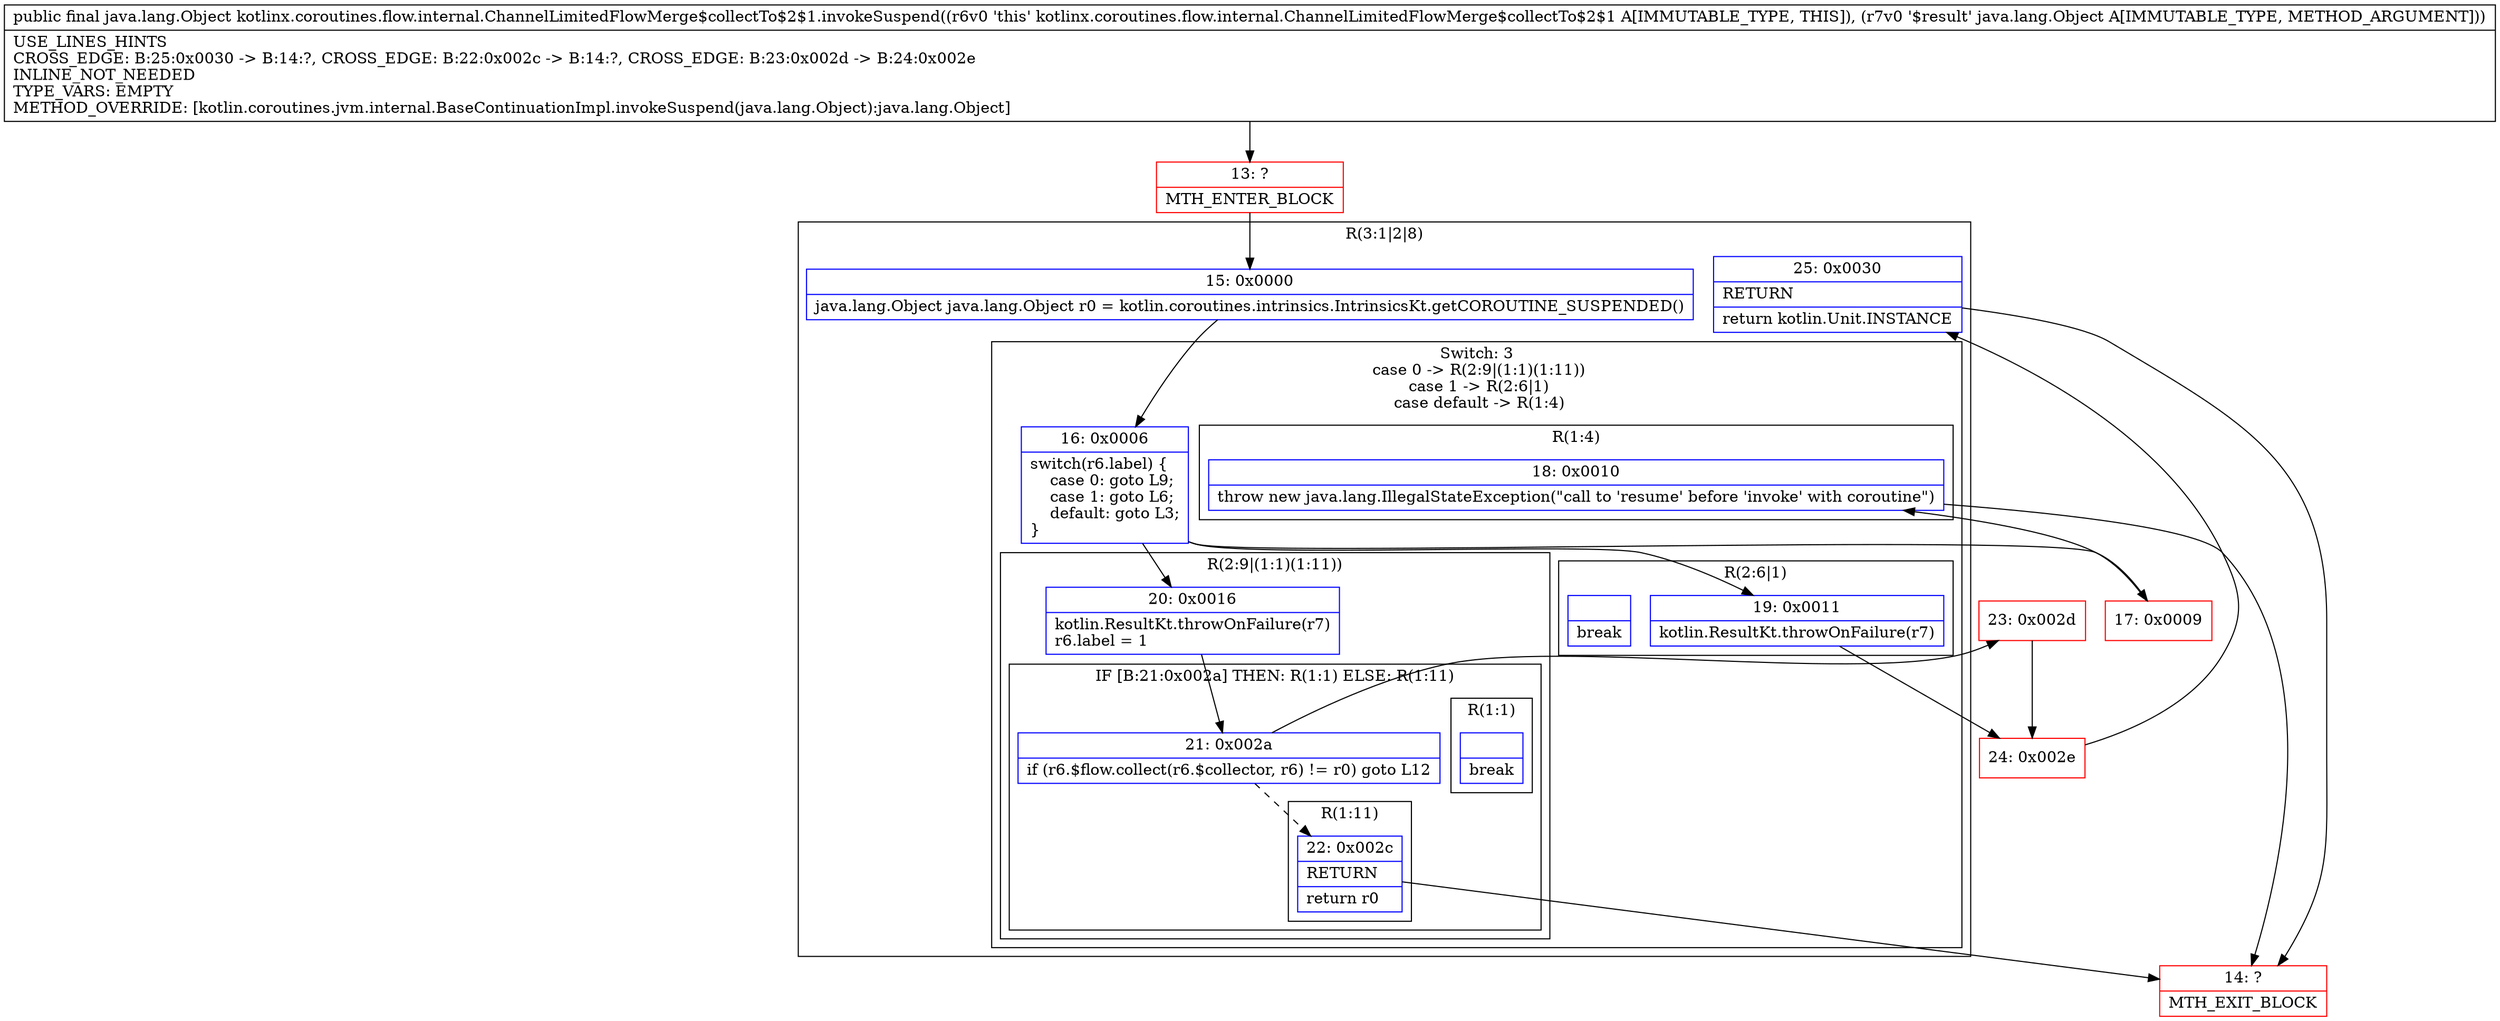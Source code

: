 digraph "CFG forkotlinx.coroutines.flow.internal.ChannelLimitedFlowMerge$collectTo$2$1.invokeSuspend(Ljava\/lang\/Object;)Ljava\/lang\/Object;" {
subgraph cluster_Region_2058493845 {
label = "R(3:1|2|8)";
node [shape=record,color=blue];
Node_15 [shape=record,label="{15\:\ 0x0000|java.lang.Object java.lang.Object r0 = kotlin.coroutines.intrinsics.IntrinsicsKt.getCOROUTINE_SUSPENDED()\l}"];
subgraph cluster_SwitchRegion_1646108514 {
label = "Switch: 3
 case 0 -> R(2:9|(1:1)(1:11))
 case 1 -> R(2:6|1)
 case default -> R(1:4)";
node [shape=record,color=blue];
Node_16 [shape=record,label="{16\:\ 0x0006|switch(r6.label) \{\l    case 0: goto L9;\l    case 1: goto L6;\l    default: goto L3;\l\}\l}"];
subgraph cluster_Region_1406128845 {
label = "R(2:9|(1:1)(1:11))";
node [shape=record,color=blue];
Node_20 [shape=record,label="{20\:\ 0x0016|kotlin.ResultKt.throwOnFailure(r7)\lr6.label = 1\l}"];
subgraph cluster_IfRegion_1357917072 {
label = "IF [B:21:0x002a] THEN: R(1:1) ELSE: R(1:11)";
node [shape=record,color=blue];
Node_21 [shape=record,label="{21\:\ 0x002a|if (r6.$flow.collect(r6.$collector, r6) != r0) goto L12\l}"];
subgraph cluster_Region_1228834675 {
label = "R(1:1)";
node [shape=record,color=blue];
Node_InsnContainer_579306529 [shape=record,label="{|break\l}"];
}
subgraph cluster_Region_1024944312 {
label = "R(1:11)";
node [shape=record,color=blue];
Node_22 [shape=record,label="{22\:\ 0x002c|RETURN\l|return r0\l}"];
}
}
}
subgraph cluster_Region_753924508 {
label = "R(2:6|1)";
node [shape=record,color=blue];
Node_19 [shape=record,label="{19\:\ 0x0011|kotlin.ResultKt.throwOnFailure(r7)\l}"];
Node_InsnContainer_26943350 [shape=record,label="{|break\l}"];
}
subgraph cluster_Region_1008928041 {
label = "R(1:4)";
node [shape=record,color=blue];
Node_18 [shape=record,label="{18\:\ 0x0010|throw new java.lang.IllegalStateException(\"call to 'resume' before 'invoke' with coroutine\")\l}"];
}
}
Node_25 [shape=record,label="{25\:\ 0x0030|RETURN\l|return kotlin.Unit.INSTANCE\l}"];
}
Node_13 [shape=record,color=red,label="{13\:\ ?|MTH_ENTER_BLOCK\l}"];
Node_17 [shape=record,color=red,label="{17\:\ 0x0009}"];
Node_14 [shape=record,color=red,label="{14\:\ ?|MTH_EXIT_BLOCK\l}"];
Node_24 [shape=record,color=red,label="{24\:\ 0x002e}"];
Node_23 [shape=record,color=red,label="{23\:\ 0x002d}"];
MethodNode[shape=record,label="{public final java.lang.Object kotlinx.coroutines.flow.internal.ChannelLimitedFlowMerge$collectTo$2$1.invokeSuspend((r6v0 'this' kotlinx.coroutines.flow.internal.ChannelLimitedFlowMerge$collectTo$2$1 A[IMMUTABLE_TYPE, THIS]), (r7v0 '$result' java.lang.Object A[IMMUTABLE_TYPE, METHOD_ARGUMENT]))  | USE_LINES_HINTS\lCROSS_EDGE: B:25:0x0030 \-\> B:14:?, CROSS_EDGE: B:22:0x002c \-\> B:14:?, CROSS_EDGE: B:23:0x002d \-\> B:24:0x002e\lINLINE_NOT_NEEDED\lTYPE_VARS: EMPTY\lMETHOD_OVERRIDE: [kotlin.coroutines.jvm.internal.BaseContinuationImpl.invokeSuspend(java.lang.Object):java.lang.Object]\l}"];
MethodNode -> Node_13;Node_15 -> Node_16;
Node_16 -> Node_17;
Node_16 -> Node_19;
Node_16 -> Node_20;
Node_20 -> Node_21;
Node_21 -> Node_22[style=dashed];
Node_21 -> Node_23;
Node_22 -> Node_14;
Node_19 -> Node_24;
Node_18 -> Node_14;
Node_25 -> Node_14;
Node_13 -> Node_15;
Node_17 -> Node_18;
Node_24 -> Node_25;
Node_23 -> Node_24;
}

